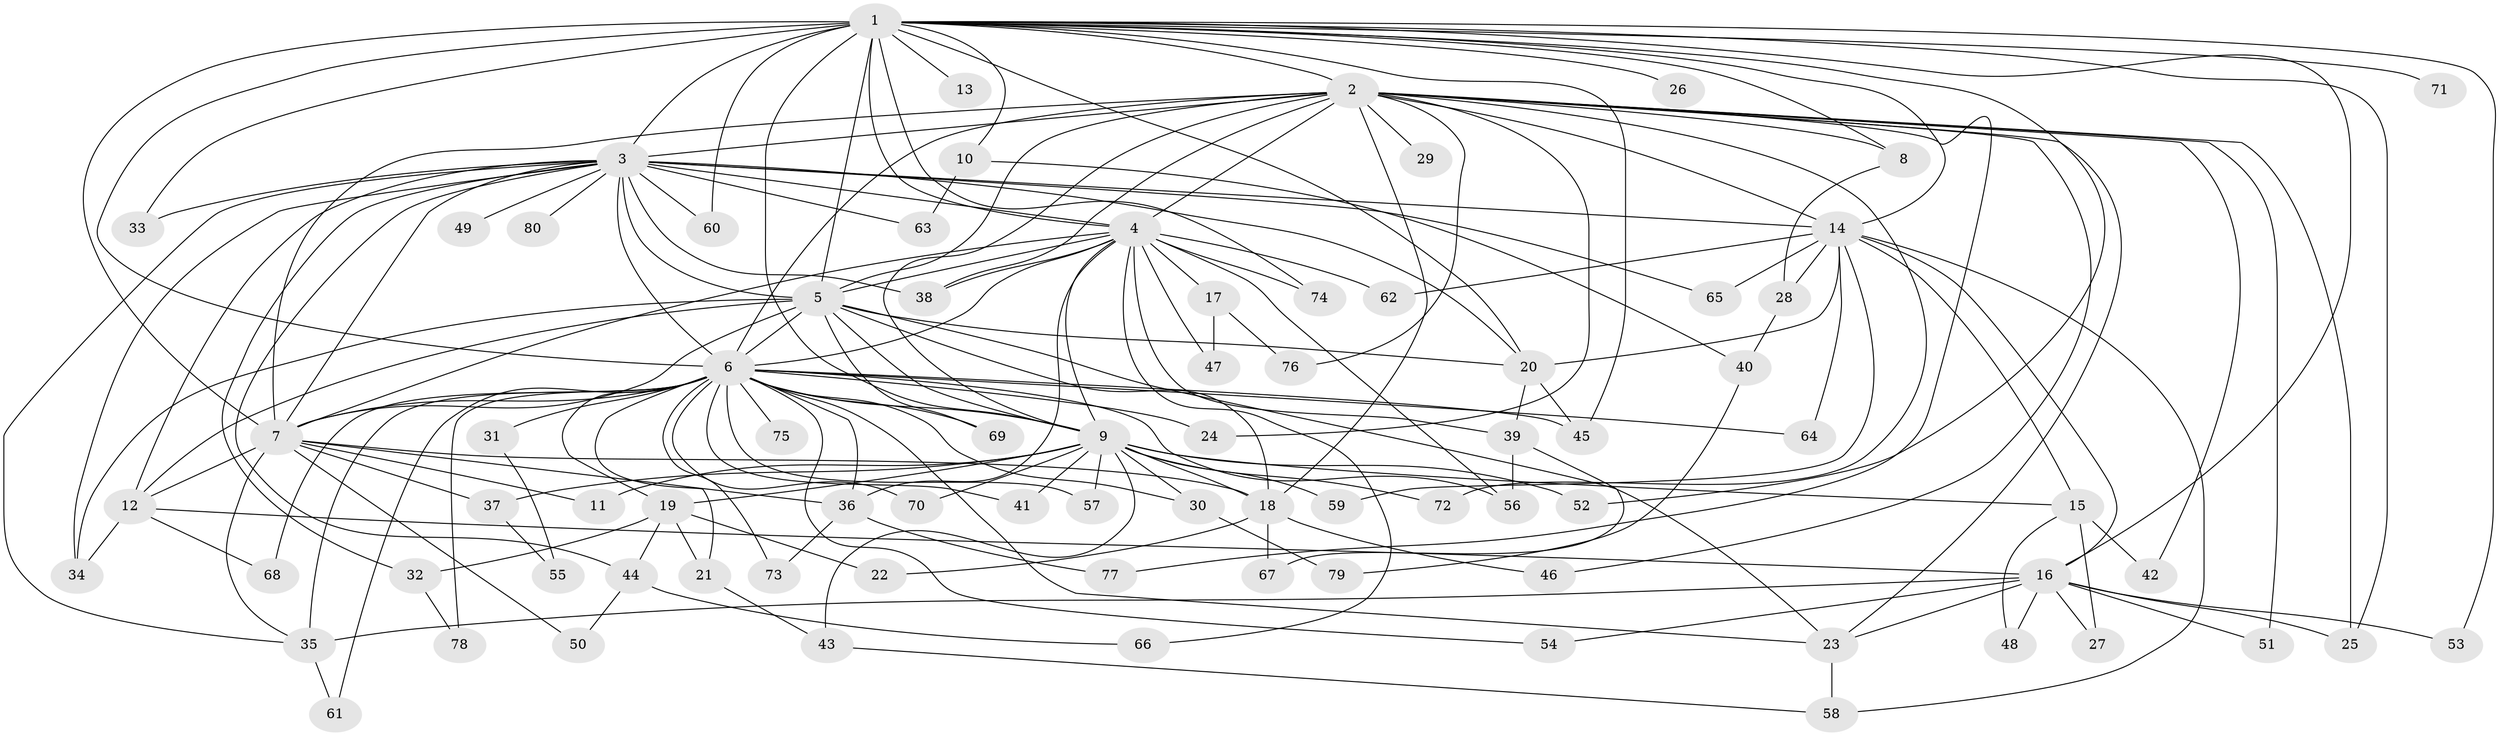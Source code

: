 // original degree distribution, {18: 0.022727272727272728, 28: 0.007575757575757576, 25: 0.007575757575757576, 23: 0.007575757575757576, 22: 0.007575757575757576, 32: 0.007575757575757576, 16: 0.007575757575757576, 29: 0.007575757575757576, 5: 0.022727272727272728, 3: 0.22727272727272727, 2: 0.5378787878787878, 4: 0.07575757575757576, 8: 0.007575757575757576, 11: 0.015151515151515152, 6: 0.022727272727272728, 7: 0.015151515151515152}
// Generated by graph-tools (version 1.1) at 2025/49/03/04/25 22:49:44]
// undirected, 80 vertices, 178 edges
graph export_dot {
  node [color=gray90,style=filled];
  1;
  2;
  3;
  4;
  5;
  6;
  7;
  8;
  9;
  10;
  11;
  12;
  13;
  14;
  15;
  16;
  17;
  18;
  19;
  20;
  21;
  22;
  23;
  24;
  25;
  26;
  27;
  28;
  29;
  30;
  31;
  32;
  33;
  34;
  35;
  36;
  37;
  38;
  39;
  40;
  41;
  42;
  43;
  44;
  45;
  46;
  47;
  48;
  49;
  50;
  51;
  52;
  53;
  54;
  55;
  56;
  57;
  58;
  59;
  60;
  61;
  62;
  63;
  64;
  65;
  66;
  67;
  68;
  69;
  70;
  71;
  72;
  73;
  74;
  75;
  76;
  77;
  78;
  79;
  80;
  1 -- 2 [weight=2.0];
  1 -- 3 [weight=2.0];
  1 -- 4 [weight=2.0];
  1 -- 5 [weight=4.0];
  1 -- 6 [weight=4.0];
  1 -- 7 [weight=2.0];
  1 -- 8 [weight=1.0];
  1 -- 9 [weight=1.0];
  1 -- 10 [weight=1.0];
  1 -- 13 [weight=2.0];
  1 -- 14 [weight=1.0];
  1 -- 16 [weight=1.0];
  1 -- 20 [weight=1.0];
  1 -- 25 [weight=1.0];
  1 -- 26 [weight=1.0];
  1 -- 33 [weight=1.0];
  1 -- 45 [weight=1.0];
  1 -- 52 [weight=1.0];
  1 -- 53 [weight=1.0];
  1 -- 60 [weight=1.0];
  1 -- 71 [weight=1.0];
  1 -- 74 [weight=1.0];
  2 -- 3 [weight=2.0];
  2 -- 4 [weight=2.0];
  2 -- 5 [weight=3.0];
  2 -- 6 [weight=3.0];
  2 -- 7 [weight=1.0];
  2 -- 8 [weight=1.0];
  2 -- 9 [weight=1.0];
  2 -- 14 [weight=1.0];
  2 -- 18 [weight=1.0];
  2 -- 23 [weight=1.0];
  2 -- 24 [weight=1.0];
  2 -- 25 [weight=1.0];
  2 -- 29 [weight=1.0];
  2 -- 38 [weight=1.0];
  2 -- 42 [weight=1.0];
  2 -- 46 [weight=1.0];
  2 -- 51 [weight=1.0];
  2 -- 72 [weight=1.0];
  2 -- 76 [weight=1.0];
  2 -- 77 [weight=1.0];
  3 -- 4 [weight=1.0];
  3 -- 5 [weight=3.0];
  3 -- 6 [weight=2.0];
  3 -- 7 [weight=1.0];
  3 -- 12 [weight=1.0];
  3 -- 14 [weight=2.0];
  3 -- 20 [weight=1.0];
  3 -- 32 [weight=1.0];
  3 -- 33 [weight=1.0];
  3 -- 34 [weight=1.0];
  3 -- 35 [weight=1.0];
  3 -- 38 [weight=1.0];
  3 -- 44 [weight=1.0];
  3 -- 49 [weight=2.0];
  3 -- 60 [weight=1.0];
  3 -- 63 [weight=1.0];
  3 -- 65 [weight=1.0];
  3 -- 80 [weight=1.0];
  4 -- 5 [weight=4.0];
  4 -- 6 [weight=2.0];
  4 -- 7 [weight=1.0];
  4 -- 9 [weight=2.0];
  4 -- 17 [weight=1.0];
  4 -- 36 [weight=1.0];
  4 -- 38 [weight=1.0];
  4 -- 39 [weight=1.0];
  4 -- 47 [weight=1.0];
  4 -- 56 [weight=1.0];
  4 -- 62 [weight=1.0];
  4 -- 66 [weight=1.0];
  4 -- 74 [weight=1.0];
  5 -- 6 [weight=4.0];
  5 -- 7 [weight=3.0];
  5 -- 9 [weight=15.0];
  5 -- 12 [weight=1.0];
  5 -- 18 [weight=1.0];
  5 -- 20 [weight=1.0];
  5 -- 23 [weight=1.0];
  5 -- 34 [weight=1.0];
  5 -- 69 [weight=1.0];
  6 -- 7 [weight=2.0];
  6 -- 9 [weight=3.0];
  6 -- 19 [weight=2.0];
  6 -- 21 [weight=1.0];
  6 -- 23 [weight=1.0];
  6 -- 24 [weight=2.0];
  6 -- 30 [weight=1.0];
  6 -- 31 [weight=1.0];
  6 -- 35 [weight=1.0];
  6 -- 36 [weight=1.0];
  6 -- 41 [weight=1.0];
  6 -- 45 [weight=1.0];
  6 -- 54 [weight=1.0];
  6 -- 56 [weight=2.0];
  6 -- 57 [weight=1.0];
  6 -- 61 [weight=1.0];
  6 -- 64 [weight=1.0];
  6 -- 68 [weight=1.0];
  6 -- 69 [weight=1.0];
  6 -- 70 [weight=1.0];
  6 -- 73 [weight=1.0];
  6 -- 75 [weight=2.0];
  6 -- 78 [weight=1.0];
  7 -- 11 [weight=2.0];
  7 -- 12 [weight=1.0];
  7 -- 18 [weight=1.0];
  7 -- 35 [weight=1.0];
  7 -- 36 [weight=1.0];
  7 -- 37 [weight=1.0];
  7 -- 50 [weight=1.0];
  8 -- 28 [weight=1.0];
  9 -- 11 [weight=1.0];
  9 -- 15 [weight=2.0];
  9 -- 18 [weight=1.0];
  9 -- 19 [weight=2.0];
  9 -- 30 [weight=1.0];
  9 -- 37 [weight=1.0];
  9 -- 41 [weight=1.0];
  9 -- 43 [weight=1.0];
  9 -- 52 [weight=1.0];
  9 -- 57 [weight=1.0];
  9 -- 59 [weight=1.0];
  9 -- 70 [weight=1.0];
  9 -- 72 [weight=1.0];
  10 -- 40 [weight=1.0];
  10 -- 63 [weight=1.0];
  12 -- 16 [weight=1.0];
  12 -- 34 [weight=1.0];
  12 -- 68 [weight=1.0];
  14 -- 15 [weight=1.0];
  14 -- 16 [weight=1.0];
  14 -- 20 [weight=1.0];
  14 -- 28 [weight=1.0];
  14 -- 58 [weight=1.0];
  14 -- 59 [weight=1.0];
  14 -- 62 [weight=1.0];
  14 -- 64 [weight=1.0];
  14 -- 65 [weight=1.0];
  15 -- 27 [weight=2.0];
  15 -- 42 [weight=1.0];
  15 -- 48 [weight=1.0];
  16 -- 23 [weight=1.0];
  16 -- 25 [weight=1.0];
  16 -- 27 [weight=1.0];
  16 -- 35 [weight=1.0];
  16 -- 48 [weight=1.0];
  16 -- 51 [weight=1.0];
  16 -- 53 [weight=1.0];
  16 -- 54 [weight=1.0];
  17 -- 47 [weight=1.0];
  17 -- 76 [weight=1.0];
  18 -- 22 [weight=1.0];
  18 -- 46 [weight=1.0];
  18 -- 67 [weight=1.0];
  19 -- 21 [weight=1.0];
  19 -- 22 [weight=1.0];
  19 -- 32 [weight=1.0];
  19 -- 44 [weight=1.0];
  20 -- 39 [weight=1.0];
  20 -- 45 [weight=1.0];
  21 -- 43 [weight=1.0];
  23 -- 58 [weight=1.0];
  28 -- 40 [weight=1.0];
  30 -- 79 [weight=1.0];
  31 -- 55 [weight=1.0];
  32 -- 78 [weight=1.0];
  35 -- 61 [weight=1.0];
  36 -- 73 [weight=1.0];
  36 -- 77 [weight=1.0];
  37 -- 55 [weight=1.0];
  39 -- 56 [weight=1.0];
  39 -- 67 [weight=1.0];
  40 -- 79 [weight=1.0];
  43 -- 58 [weight=1.0];
  44 -- 50 [weight=1.0];
  44 -- 66 [weight=1.0];
}
